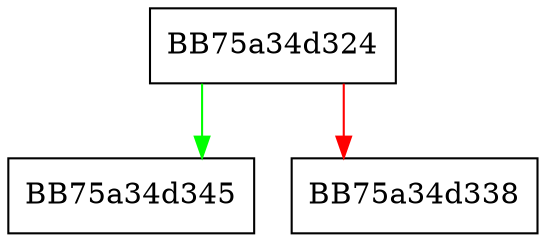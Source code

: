 digraph _Check_grow_by_1 {
  node [shape="box"];
  graph [splines=ortho];
  BB75a34d324 -> BB75a34d345 [color="green"];
  BB75a34d324 -> BB75a34d338 [color="red"];
}